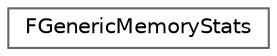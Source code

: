 digraph "Graphical Class Hierarchy"
{
 // INTERACTIVE_SVG=YES
 // LATEX_PDF_SIZE
  bgcolor="transparent";
  edge [fontname=Helvetica,fontsize=10,labelfontname=Helvetica,labelfontsize=10];
  node [fontname=Helvetica,fontsize=10,shape=box,height=0.2,width=0.4];
  rankdir="LR";
  Node0 [id="Node000000",label="FGenericMemoryStats",height=0.2,width=0.4,color="grey40", fillcolor="white", style="filled",URL="$d6/da6/structFGenericMemoryStats.html",tooltip="Holds generic memory stats, internally implemented as a map."];
}

